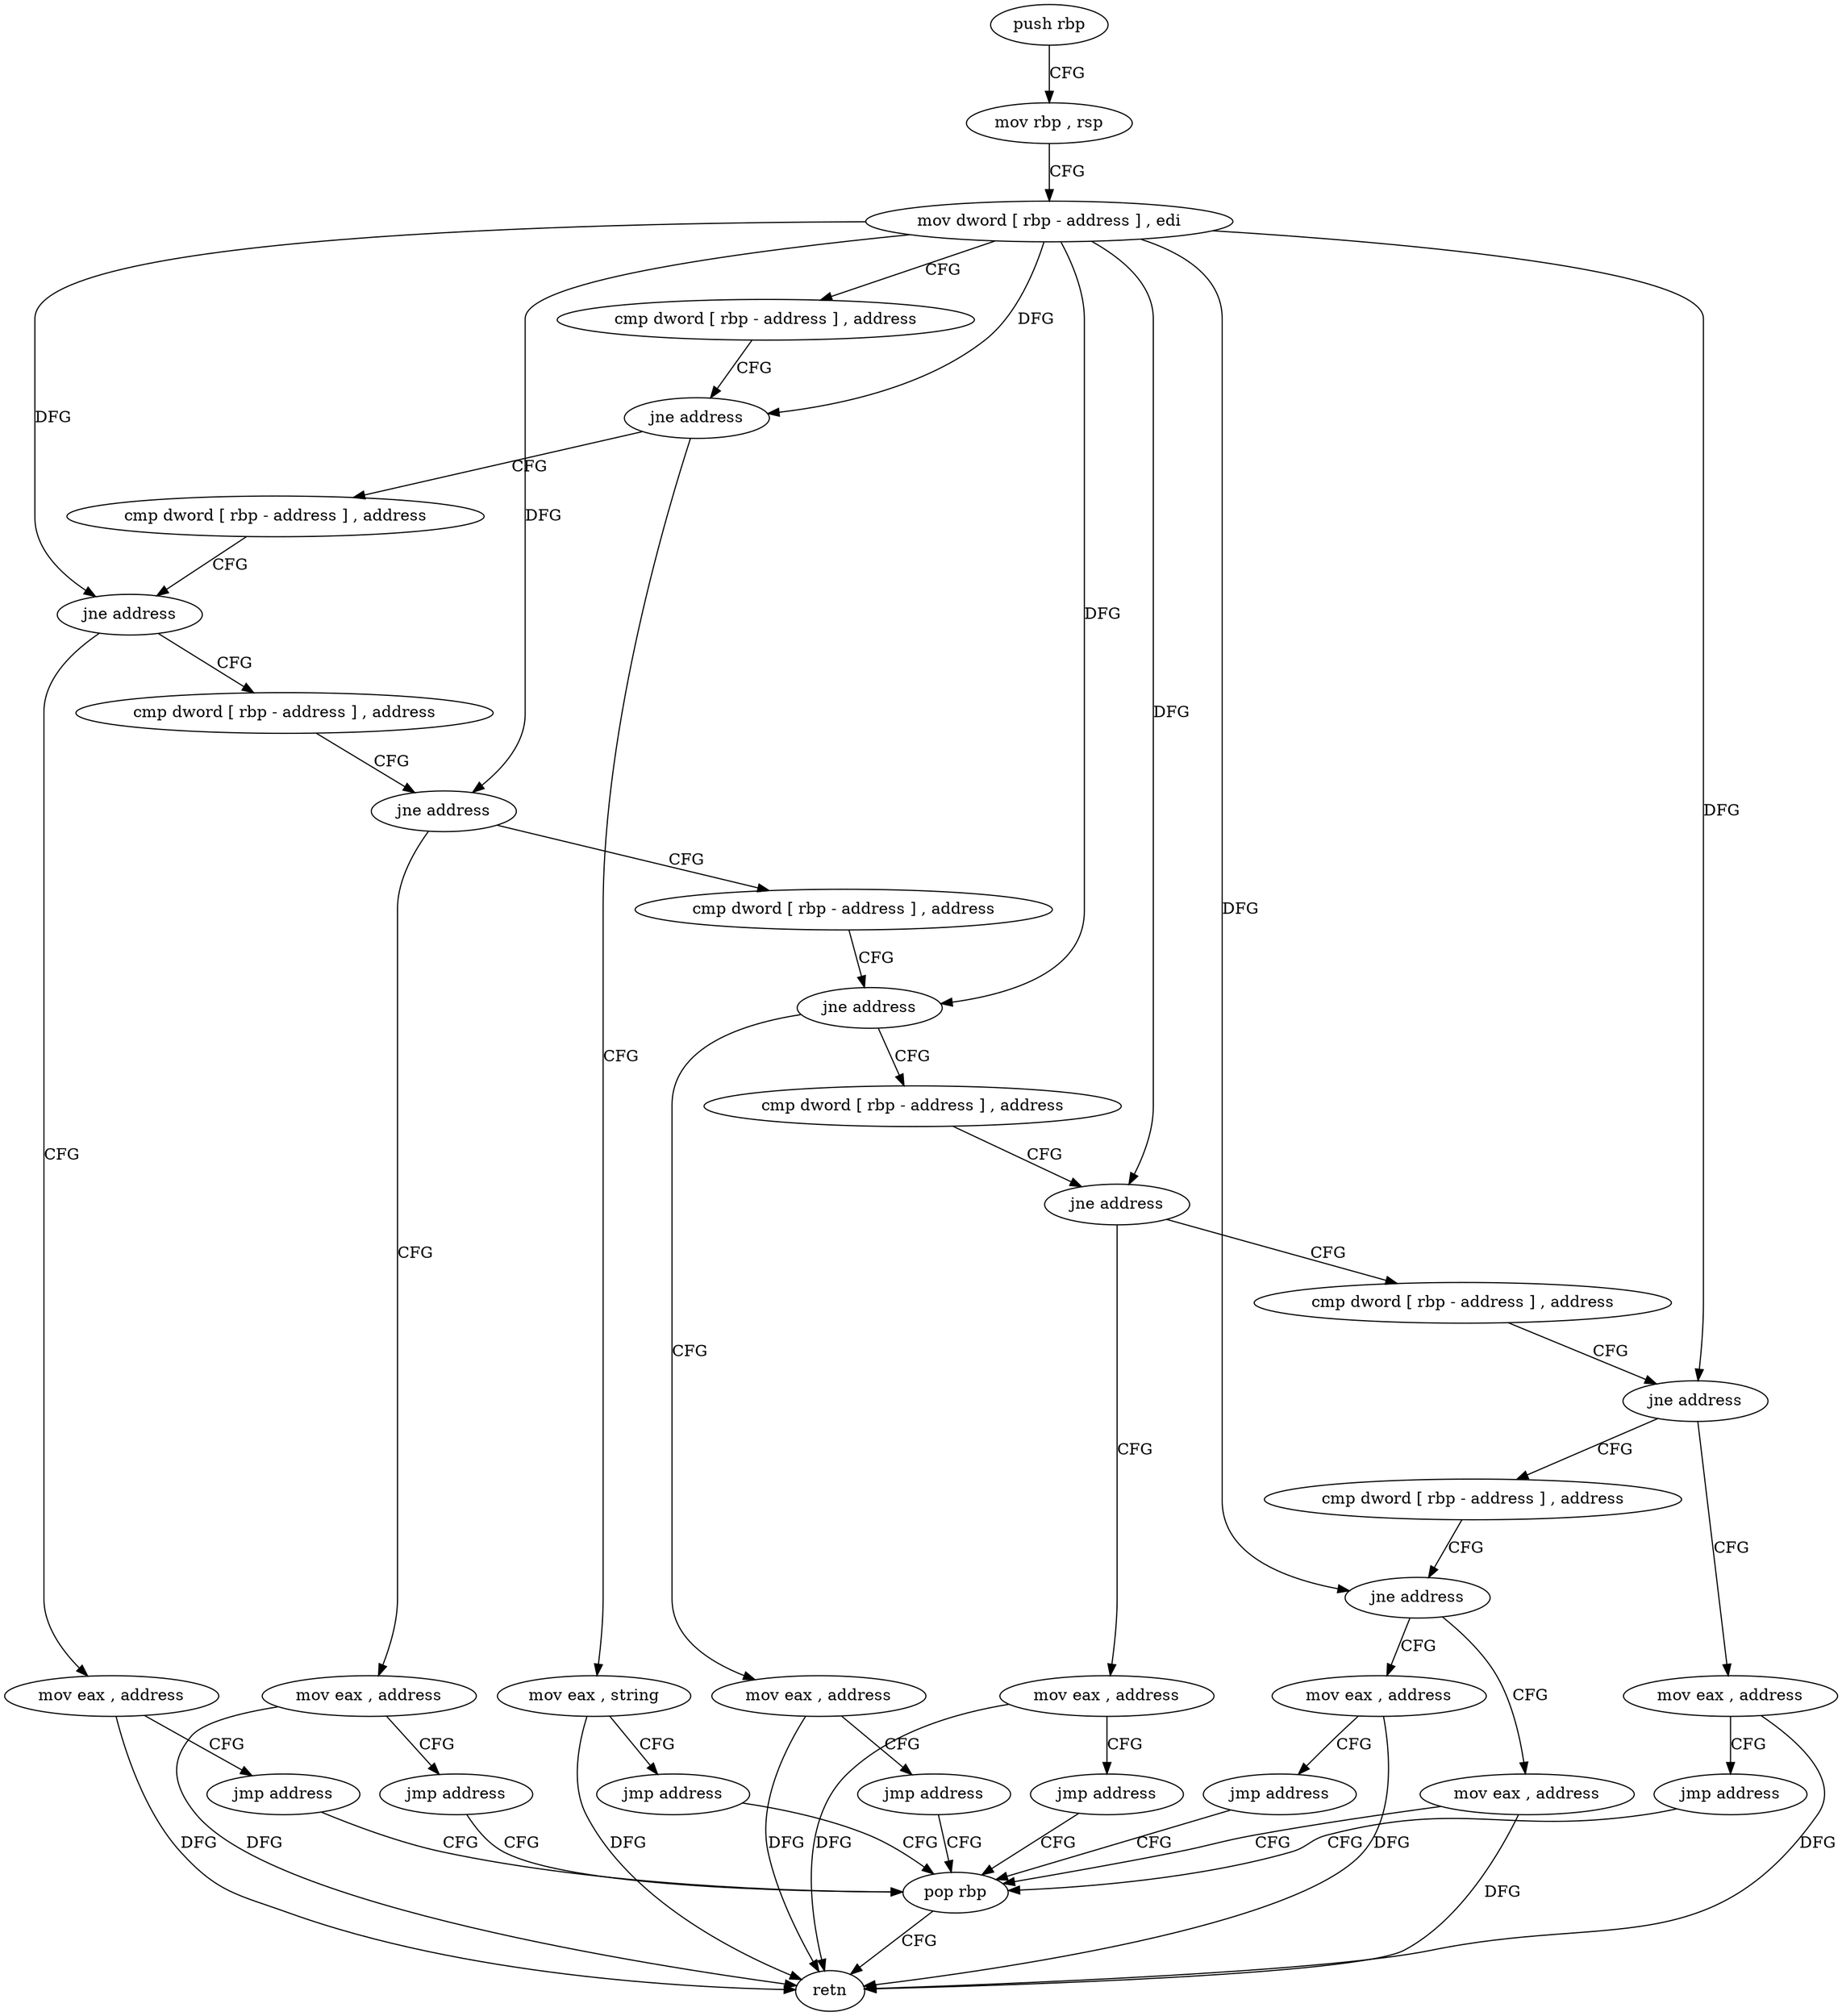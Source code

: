digraph "func" {
"4250199" [label = "push rbp" ]
"4250200" [label = "mov rbp , rsp" ]
"4250203" [label = "mov dword [ rbp - address ] , edi" ]
"4250206" [label = "cmp dword [ rbp - address ] , address" ]
"4250213" [label = "jne address" ]
"4250222" [label = "cmp dword [ rbp - address ] , address" ]
"4250215" [label = "mov eax , string" ]
"4250229" [label = "jne address" ]
"4250238" [label = "cmp dword [ rbp - address ] , address" ]
"4250231" [label = "mov eax , address" ]
"4250220" [label = "jmp address" ]
"4250323" [label = "pop rbp" ]
"4250245" [label = "jne address" ]
"4250254" [label = "cmp dword [ rbp - address ] , address" ]
"4250247" [label = "mov eax , address" ]
"4250236" [label = "jmp address" ]
"4250324" [label = "retn" ]
"4250261" [label = "jne address" ]
"4250270" [label = "cmp dword [ rbp - address ] , address" ]
"4250263" [label = "mov eax , address" ]
"4250252" [label = "jmp address" ]
"4250277" [label = "jne address" ]
"4250286" [label = "cmp dword [ rbp - address ] , address" ]
"4250279" [label = "mov eax , address" ]
"4250268" [label = "jmp address" ]
"4250293" [label = "jne address" ]
"4250302" [label = "cmp dword [ rbp - address ] , address" ]
"4250295" [label = "mov eax , address" ]
"4250284" [label = "jmp address" ]
"4250309" [label = "jne address" ]
"4250318" [label = "mov eax , address" ]
"4250311" [label = "mov eax , address" ]
"4250300" [label = "jmp address" ]
"4250316" [label = "jmp address" ]
"4250199" -> "4250200" [ label = "CFG" ]
"4250200" -> "4250203" [ label = "CFG" ]
"4250203" -> "4250206" [ label = "CFG" ]
"4250203" -> "4250213" [ label = "DFG" ]
"4250203" -> "4250229" [ label = "DFG" ]
"4250203" -> "4250245" [ label = "DFG" ]
"4250203" -> "4250261" [ label = "DFG" ]
"4250203" -> "4250277" [ label = "DFG" ]
"4250203" -> "4250293" [ label = "DFG" ]
"4250203" -> "4250309" [ label = "DFG" ]
"4250206" -> "4250213" [ label = "CFG" ]
"4250213" -> "4250222" [ label = "CFG" ]
"4250213" -> "4250215" [ label = "CFG" ]
"4250222" -> "4250229" [ label = "CFG" ]
"4250215" -> "4250220" [ label = "CFG" ]
"4250215" -> "4250324" [ label = "DFG" ]
"4250229" -> "4250238" [ label = "CFG" ]
"4250229" -> "4250231" [ label = "CFG" ]
"4250238" -> "4250245" [ label = "CFG" ]
"4250231" -> "4250236" [ label = "CFG" ]
"4250231" -> "4250324" [ label = "DFG" ]
"4250220" -> "4250323" [ label = "CFG" ]
"4250323" -> "4250324" [ label = "CFG" ]
"4250245" -> "4250254" [ label = "CFG" ]
"4250245" -> "4250247" [ label = "CFG" ]
"4250254" -> "4250261" [ label = "CFG" ]
"4250247" -> "4250252" [ label = "CFG" ]
"4250247" -> "4250324" [ label = "DFG" ]
"4250236" -> "4250323" [ label = "CFG" ]
"4250261" -> "4250270" [ label = "CFG" ]
"4250261" -> "4250263" [ label = "CFG" ]
"4250270" -> "4250277" [ label = "CFG" ]
"4250263" -> "4250268" [ label = "CFG" ]
"4250263" -> "4250324" [ label = "DFG" ]
"4250252" -> "4250323" [ label = "CFG" ]
"4250277" -> "4250286" [ label = "CFG" ]
"4250277" -> "4250279" [ label = "CFG" ]
"4250286" -> "4250293" [ label = "CFG" ]
"4250279" -> "4250284" [ label = "CFG" ]
"4250279" -> "4250324" [ label = "DFG" ]
"4250268" -> "4250323" [ label = "CFG" ]
"4250293" -> "4250302" [ label = "CFG" ]
"4250293" -> "4250295" [ label = "CFG" ]
"4250302" -> "4250309" [ label = "CFG" ]
"4250295" -> "4250300" [ label = "CFG" ]
"4250295" -> "4250324" [ label = "DFG" ]
"4250284" -> "4250323" [ label = "CFG" ]
"4250309" -> "4250318" [ label = "CFG" ]
"4250309" -> "4250311" [ label = "CFG" ]
"4250318" -> "4250323" [ label = "CFG" ]
"4250318" -> "4250324" [ label = "DFG" ]
"4250311" -> "4250316" [ label = "CFG" ]
"4250311" -> "4250324" [ label = "DFG" ]
"4250300" -> "4250323" [ label = "CFG" ]
"4250316" -> "4250323" [ label = "CFG" ]
}
